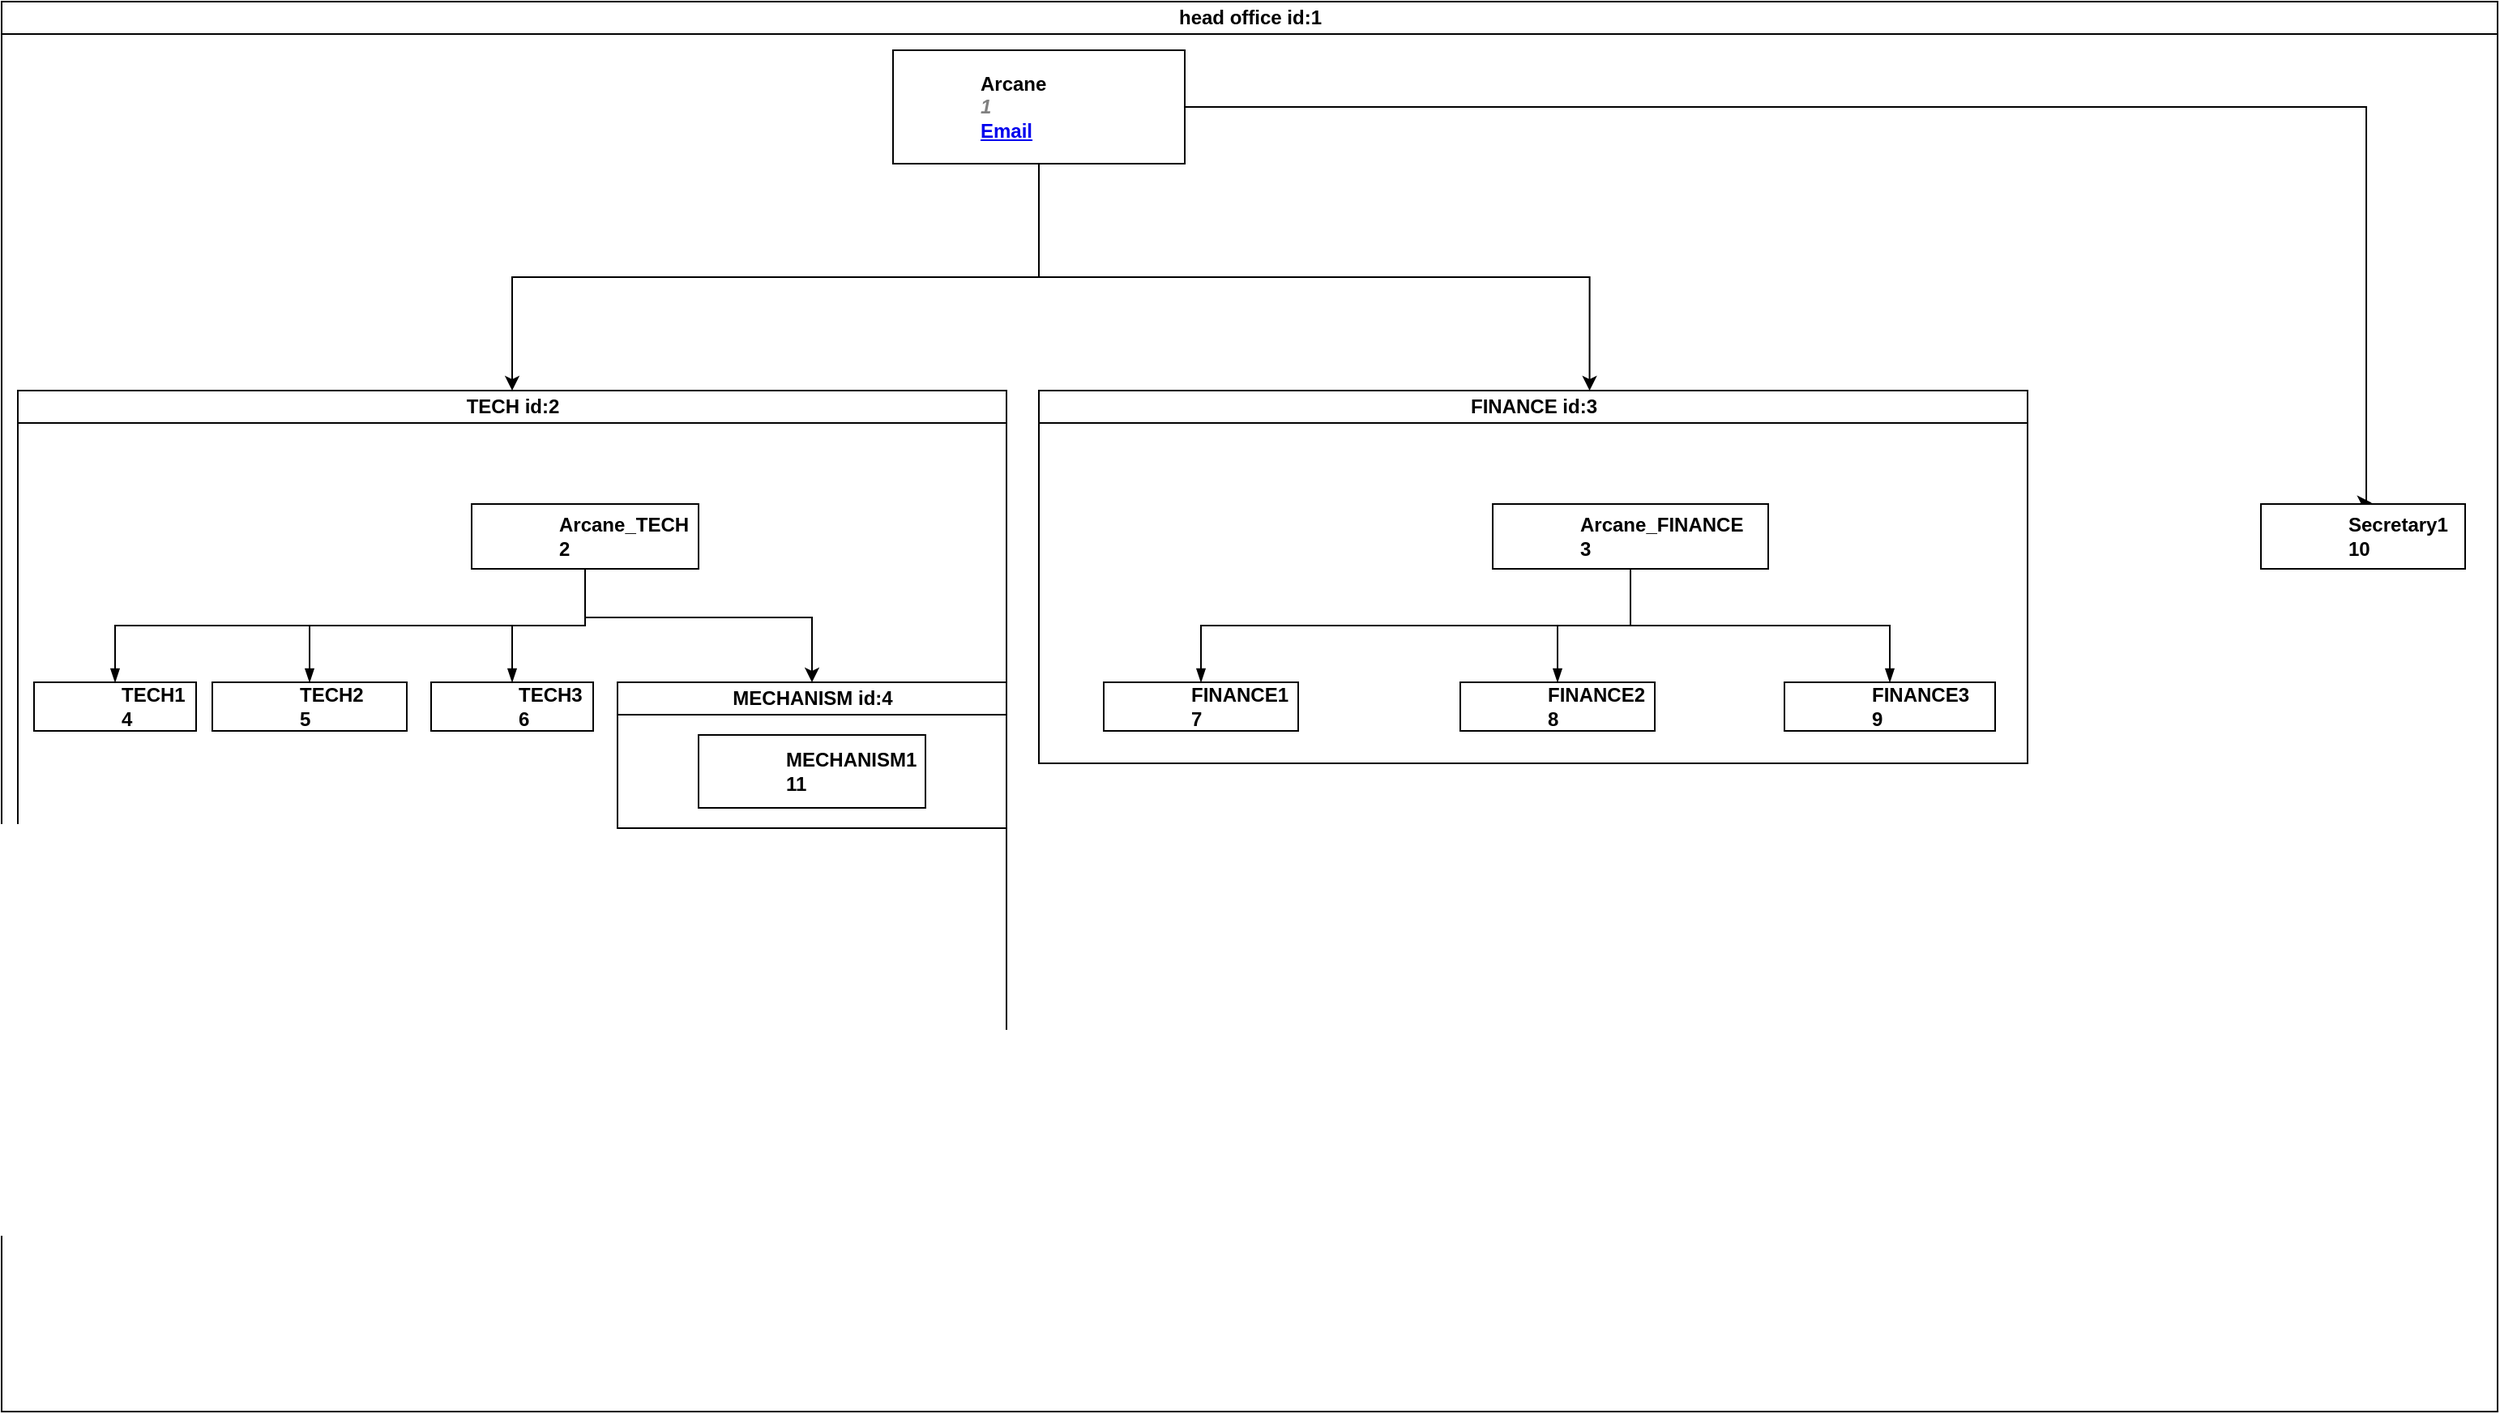 <mxfile version="22.1.2" type="device">
  <diagram id="prtHgNgQTEPvFCAcTncT" name="Page-1">
    <mxGraphModel dx="2941" dy="1189" grid="1" gridSize="10" guides="1" tooltips="1" connect="1" arrows="1" fold="1" page="1" pageScale="1" pageWidth="827" pageHeight="1169" math="0" shadow="0">
      <root>
        <mxCell id="0" />
        <mxCell id="1" parent="0" />
        <mxCell id="dNxyNK7c78bLwvsdeMH5-11" value="head office id:1" style="swimlane;html=1;startSize=20;horizontal=1;containerType=tree;glass=0;" parent="1" vertex="1">
          <mxGeometry x="-520" y="50" width="1540" height="870" as="geometry" />
        </mxCell>
        <mxCell id="pZTVClq1Mo_877PxYeE3-19" style="edgeStyle=orthogonalEdgeStyle;rounded=0;orthogonalLoop=1;jettySize=auto;html=1;exitX=0.5;exitY=1;exitDx=0;exitDy=0;" parent="dNxyNK7c78bLwvsdeMH5-11" source="dNxyNK7c78bLwvsdeMH5-12" target="pZTVClq1Mo_877PxYeE3-1" edge="1">
          <mxGeometry relative="1" as="geometry" />
        </mxCell>
        <mxCell id="pZTVClq1Mo_877PxYeE3-42" style="edgeStyle=orthogonalEdgeStyle;rounded=0;orthogonalLoop=1;jettySize=auto;html=1;exitX=1;exitY=0.5;exitDx=0;exitDy=0;entryX=0.543;entryY=-0.02;entryDx=0;entryDy=0;entryPerimeter=0;" parent="dNxyNK7c78bLwvsdeMH5-11" source="dNxyNK7c78bLwvsdeMH5-12" target="pZTVClq1Mo_877PxYeE3-41" edge="1">
          <mxGeometry relative="1" as="geometry">
            <Array as="points">
              <mxPoint x="1459" y="65" />
            </Array>
          </mxGeometry>
        </mxCell>
        <UserObject label="Arcane&lt;br&gt;&lt;font color=&quot;#808080&quot;&gt;&lt;i&gt;1&lt;/i&gt;&lt;/font&gt;&lt;br&gt;&lt;a href=&quot;mailto:%email%&quot;&gt;Email&lt;/a&gt;" name="Tessa Miller" position="CFO" location="Office 1" email="me@example.com" placeholders="1" link="https://www.draw.io" id="dNxyNK7c78bLwvsdeMH5-12">
          <mxCell style="label;image=https://cdn3.iconfinder.com/data/icons/user-avatars-1/512/users-3-128.png;whiteSpace=wrap;html=1;rounded=0;glass=0;treeMoving=1;treeFolding=1;" parent="dNxyNK7c78bLwvsdeMH5-11" vertex="1">
            <mxGeometry x="550" y="30" width="180" height="70" as="geometry" />
          </mxCell>
        </UserObject>
        <mxCell id="pZTVClq1Mo_877PxYeE3-1" value="TECH id:2" style="swimlane;html=1;startSize=20;horizontal=1;containerType=tree;glass=0;" parent="dNxyNK7c78bLwvsdeMH5-11" vertex="1">
          <mxGeometry x="10" y="240" width="610" height="410" as="geometry" />
        </mxCell>
        <UserObject label="Arcane_TECH&lt;br&gt;2" name="Tessa Miller" position="CFO" location="Office 1" email="me@example.com" placeholders="1" link="https://www.draw.io" id="pZTVClq1Mo_877PxYeE3-2">
          <mxCell style="label;image=https://cdn3.iconfinder.com/data/icons/user-avatars-1/512/users-3-128.png;whiteSpace=wrap;html=1;rounded=0;glass=0;treeMoving=1;treeFolding=1;" parent="pZTVClq1Mo_877PxYeE3-1" vertex="1">
            <mxGeometry x="280" y="70" width="140" height="40" as="geometry" />
          </mxCell>
        </UserObject>
        <mxCell id="pZTVClq1Mo_877PxYeE3-3" value="" style="endArrow=blockThin;endFill=1;fontSize=11;edgeStyle=elbowEdgeStyle;elbow=vertical;rounded=0;" parent="pZTVClq1Mo_877PxYeE3-1" source="pZTVClq1Mo_877PxYeE3-2" target="pZTVClq1Mo_877PxYeE3-4" edge="1">
          <mxGeometry relative="1" as="geometry" />
        </mxCell>
        <UserObject label="TECH1&lt;br&gt;4" name="Edward Morrison" position="Brand Manager" location="Office 2" email="me@example.com" placeholders="1" link="https://www.draw.io" id="pZTVClq1Mo_877PxYeE3-4">
          <mxCell style="label;image=https://cdn3.iconfinder.com/data/icons/user-avatars-1/512/users-10-3-128.png;whiteSpace=wrap;html=1;rounded=0;glass=0;treeFolding=1;treeMoving=1;" parent="pZTVClq1Mo_877PxYeE3-1" vertex="1">
            <mxGeometry x="10" y="180" width="100" height="30" as="geometry" />
          </mxCell>
        </UserObject>
        <mxCell id="pZTVClq1Mo_877PxYeE3-5" value="" style="endArrow=blockThin;endFill=1;fontSize=11;edgeStyle=elbowEdgeStyle;elbow=vertical;rounded=0;" parent="pZTVClq1Mo_877PxYeE3-1" source="pZTVClq1Mo_877PxYeE3-2" target="pZTVClq1Mo_877PxYeE3-6" edge="1">
          <mxGeometry relative="1" as="geometry" />
        </mxCell>
        <UserObject label="TECH2&lt;br&gt;5" name="Evan Valet" position="HR Director" location="Office 4" email="me@example.com" placeholders="1" link="https://www.draw.io" id="pZTVClq1Mo_877PxYeE3-6">
          <mxCell style="label;image=https://cdn3.iconfinder.com/data/icons/user-avatars-1/512/users-9-2-128.png;whiteSpace=wrap;html=1;rounded=0;glass=0;treeFolding=1;treeMoving=1;" parent="pZTVClq1Mo_877PxYeE3-1" vertex="1">
            <mxGeometry x="120" y="180" width="120" height="30" as="geometry" />
          </mxCell>
        </UserObject>
        <mxCell id="pZTVClq1Mo_877PxYeE3-7" value="" style="endArrow=blockThin;endFill=1;fontSize=11;edgeStyle=elbowEdgeStyle;elbow=vertical;rounded=0;" parent="pZTVClq1Mo_877PxYeE3-1" source="pZTVClq1Mo_877PxYeE3-2" target="pZTVClq1Mo_877PxYeE3-8" edge="1">
          <mxGeometry relative="1" as="geometry" />
        </mxCell>
        <mxCell id="pZTVClq1Mo_877PxYeE3-55" style="edgeStyle=orthogonalEdgeStyle;rounded=0;orthogonalLoop=1;jettySize=auto;html=1;exitX=0.5;exitY=1;exitDx=0;exitDy=0;entryX=0.5;entryY=0;entryDx=0;entryDy=0;" parent="pZTVClq1Mo_877PxYeE3-1" source="pZTVClq1Mo_877PxYeE3-2" target="pZTVClq1Mo_877PxYeE3-43" edge="1">
          <mxGeometry relative="1" as="geometry">
            <Array as="points">
              <mxPoint x="350" y="140" />
              <mxPoint x="490" y="140" />
            </Array>
          </mxGeometry>
        </mxCell>
        <UserObject label="TECH3&lt;br&gt;6" name="Alison Donovan" position="System Admin" location="Office 3" email="me@example.com" placeholders="1" link="https://www.draw.io" id="pZTVClq1Mo_877PxYeE3-8">
          <mxCell style="label;image=https://cdn3.iconfinder.com/data/icons/user-avatars-1/512/users-2-128.png;whiteSpace=wrap;html=1;rounded=0;glass=0;" parent="pZTVClq1Mo_877PxYeE3-1" vertex="1">
            <mxGeometry x="255" y="180" width="100" height="30" as="geometry" />
          </mxCell>
        </UserObject>
        <mxCell id="pZTVClq1Mo_877PxYeE3-43" value="MECHANISM id:4" style="swimlane;html=1;startSize=20;horizontal=1;containerType=tree;glass=0;" parent="pZTVClq1Mo_877PxYeE3-1" vertex="1">
          <mxGeometry x="370" y="180" width="240" height="90" as="geometry" />
        </mxCell>
        <UserObject label="MECHANISM1&lt;br&gt;11" name="Tessa Miller" position="CFO" location="Office 1" email="me@example.com" placeholders="1" link="https://www.draw.io" id="pZTVClq1Mo_877PxYeE3-44">
          <mxCell style="label;image=https://cdn3.iconfinder.com/data/icons/user-avatars-1/512/users-3-128.png;whiteSpace=wrap;html=1;rounded=0;glass=0;treeMoving=1;treeFolding=1;" parent="pZTVClq1Mo_877PxYeE3-43" vertex="1">
            <mxGeometry x="50" y="32.5" width="140" height="45" as="geometry" />
          </mxCell>
        </UserObject>
        <mxCell id="pZTVClq1Mo_877PxYeE3-10" value="FINANCE id:3" style="swimlane;html=1;startSize=20;horizontal=1;containerType=tree;glass=0;" parent="dNxyNK7c78bLwvsdeMH5-11" vertex="1">
          <mxGeometry x="640" y="240" width="610" height="230" as="geometry" />
        </mxCell>
        <UserObject label="Arcane_FINANCE&lt;br&gt;3" name="Tessa Miller" position="CFO" location="Office 1" email="me@example.com" placeholders="1" link="https://www.draw.io" id="pZTVClq1Mo_877PxYeE3-11">
          <mxCell style="label;image=https://cdn3.iconfinder.com/data/icons/user-avatars-1/512/users-3-128.png;whiteSpace=wrap;html=1;rounded=0;glass=0;treeMoving=1;treeFolding=1;" parent="pZTVClq1Mo_877PxYeE3-10" vertex="1">
            <mxGeometry x="280" y="70" width="170" height="40" as="geometry" />
          </mxCell>
        </UserObject>
        <mxCell id="pZTVClq1Mo_877PxYeE3-12" value="" style="endArrow=blockThin;endFill=1;fontSize=11;edgeStyle=elbowEdgeStyle;elbow=vertical;rounded=0;" parent="pZTVClq1Mo_877PxYeE3-10" source="pZTVClq1Mo_877PxYeE3-11" target="pZTVClq1Mo_877PxYeE3-13" edge="1">
          <mxGeometry relative="1" as="geometry" />
        </mxCell>
        <UserObject label="FINANCE1&lt;br&gt;7" name="Edward Morrison" position="Brand Manager" location="Office 2" email="me@example.com" placeholders="1" link="https://www.draw.io" id="pZTVClq1Mo_877PxYeE3-13">
          <mxCell style="label;image=https://cdn3.iconfinder.com/data/icons/user-avatars-1/512/users-10-3-128.png;whiteSpace=wrap;html=1;rounded=0;glass=0;treeFolding=1;treeMoving=1;" parent="pZTVClq1Mo_877PxYeE3-10" vertex="1">
            <mxGeometry x="40" y="180" width="120" height="30" as="geometry" />
          </mxCell>
        </UserObject>
        <mxCell id="pZTVClq1Mo_877PxYeE3-14" value="" style="endArrow=blockThin;endFill=1;fontSize=11;edgeStyle=elbowEdgeStyle;elbow=vertical;rounded=0;" parent="pZTVClq1Mo_877PxYeE3-10" source="pZTVClq1Mo_877PxYeE3-11" target="pZTVClq1Mo_877PxYeE3-15" edge="1">
          <mxGeometry relative="1" as="geometry" />
        </mxCell>
        <UserObject label="FINANCE2&lt;br&gt;8" name="Evan Valet" position="HR Director" location="Office 4" email="me@example.com" placeholders="1" link="https://www.draw.io" id="pZTVClq1Mo_877PxYeE3-15">
          <mxCell style="label;image=https://cdn3.iconfinder.com/data/icons/user-avatars-1/512/users-9-2-128.png;whiteSpace=wrap;html=1;rounded=0;glass=0;treeFolding=1;treeMoving=1;" parent="pZTVClq1Mo_877PxYeE3-10" vertex="1">
            <mxGeometry x="260" y="180" width="120" height="30" as="geometry" />
          </mxCell>
        </UserObject>
        <mxCell id="pZTVClq1Mo_877PxYeE3-16" value="" style="endArrow=blockThin;endFill=1;fontSize=11;edgeStyle=elbowEdgeStyle;elbow=vertical;rounded=0;" parent="pZTVClq1Mo_877PxYeE3-10" source="pZTVClq1Mo_877PxYeE3-11" target="pZTVClq1Mo_877PxYeE3-17" edge="1">
          <mxGeometry relative="1" as="geometry" />
        </mxCell>
        <UserObject label="FINANCE3&lt;br&gt;9" name="Alison Donovan" position="System Admin" location="Office 3" email="me@example.com" placeholders="1" link="https://www.draw.io" id="pZTVClq1Mo_877PxYeE3-17">
          <mxCell style="label;image=https://cdn3.iconfinder.com/data/icons/user-avatars-1/512/users-2-128.png;whiteSpace=wrap;html=1;rounded=0;glass=0;" parent="pZTVClq1Mo_877PxYeE3-10" vertex="1">
            <mxGeometry x="460" y="180" width="130" height="30" as="geometry" />
          </mxCell>
        </UserObject>
        <mxCell id="pZTVClq1Mo_877PxYeE3-20" style="edgeStyle=orthogonalEdgeStyle;rounded=0;orthogonalLoop=1;jettySize=auto;html=1;exitX=0.5;exitY=1;exitDx=0;exitDy=0;entryX=0.557;entryY=0;entryDx=0;entryDy=0;entryPerimeter=0;" parent="dNxyNK7c78bLwvsdeMH5-11" source="dNxyNK7c78bLwvsdeMH5-12" target="pZTVClq1Mo_877PxYeE3-10" edge="1">
          <mxGeometry relative="1" as="geometry" />
        </mxCell>
        <UserObject label="Secretary1&lt;br&gt;10" name="Edward Morrison" position="Brand Manager" location="Office 2" email="me@example.com" placeholders="1" link="https://www.draw.io" id="pZTVClq1Mo_877PxYeE3-41">
          <mxCell style="label;image=https://cdn3.iconfinder.com/data/icons/user-avatars-1/512/users-10-3-128.png;whiteSpace=wrap;html=1;rounded=0;glass=0;treeFolding=1;treeMoving=1;" parent="dNxyNK7c78bLwvsdeMH5-11" vertex="1">
            <mxGeometry x="1394" y="310" width="126" height="40" as="geometry" />
          </mxCell>
        </UserObject>
      </root>
    </mxGraphModel>
  </diagram>
</mxfile>
